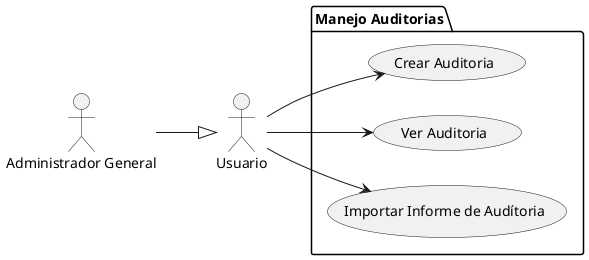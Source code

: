 @startuml manejoAuditoria
left to right direction
actor "Usuario" as Usuario
actor "Administrador General" as AdminGeneral

package "Manejo Auditorias" {
    usecase "Crear Auditoria" as CA1
    usecase "Ver Auditoria" as CA2
    usecase "Importar Informe de Audítoria" as CA3
}

AdminGeneral --|> Usuario
Usuario --> CA1
Usuario --> CA2
Usuario --> CA3
@enduml